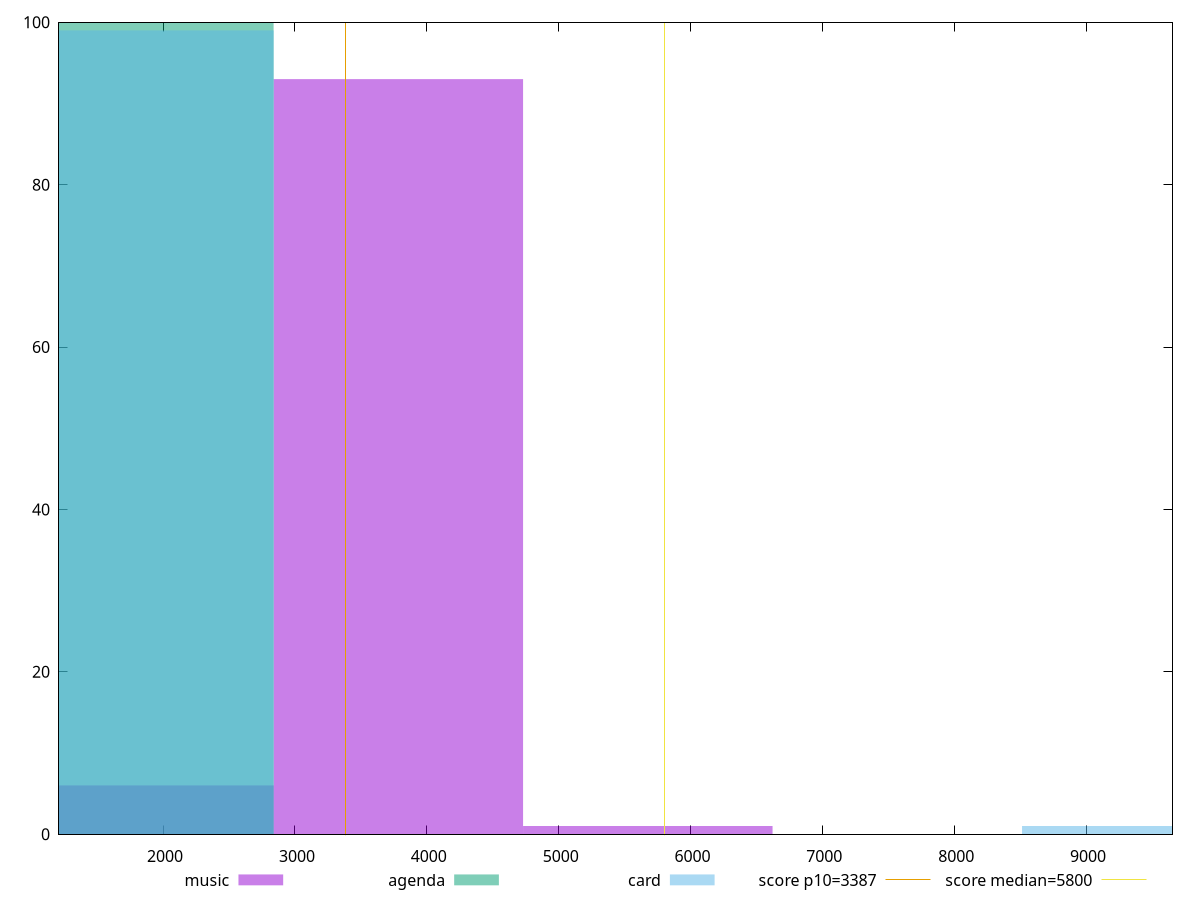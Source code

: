 reset

$music <<EOF
5676.404143685611 1
3784.2694291237412 93
1892.1347145618706 6
EOF

$agenda <<EOF
1892.1347145618706 100
EOF

$card <<EOF
9460.673572809354 1
1892.1347145618706 99
EOF

set key outside below
set boxwidth 1892.1347145618706
set xrange [1210.6347:9655.78523791733]
set yrange [0:100]
set trange [0:100]
set style fill transparent solid 0.5 noborder

set parametric
set terminal svg size 640, 510 enhanced background rgb 'white'
set output "reports/report_00032_2021-02-25T10-28-15.087Z/speed-index/comparison/histogram/all_raw.svg"

plot $music title "music" with boxes, \
     $agenda title "agenda" with boxes, \
     $card title "card" with boxes, \
     3387,t title "score p10=3387", \
     5800,t title "score median=5800"

reset
